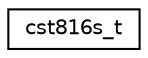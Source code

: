 digraph "Graphical Class Hierarchy"
{
 // LATEX_PDF_SIZE
  edge [fontname="Helvetica",fontsize="10",labelfontname="Helvetica",labelfontsize="10"];
  node [fontname="Helvetica",fontsize="10",shape=record];
  rankdir="LR";
  Node0 [label="cst816s_t",height=0.2,width=0.4,color="black", fillcolor="white", style="filled",URL="$structcst816s__t.html",tooltip="cst816s device descriptor"];
}
